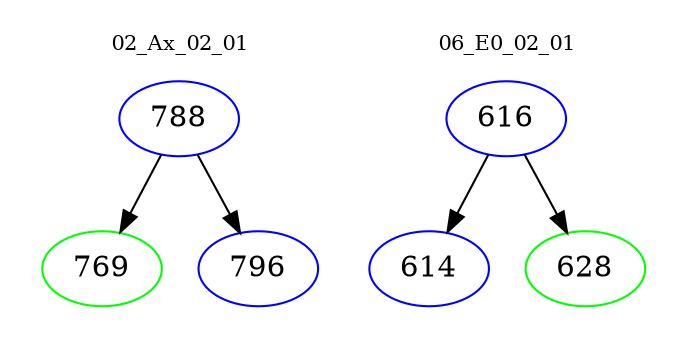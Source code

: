 digraph{
subgraph cluster_0 {
color = white
label = "02_Ax_02_01";
fontsize=10;
T0_788 [label="788", color="blue"]
T0_788 -> T0_769 [color="black"]
T0_769 [label="769", color="green"]
T0_788 -> T0_796 [color="black"]
T0_796 [label="796", color="blue"]
}
subgraph cluster_1 {
color = white
label = "06_E0_02_01";
fontsize=10;
T1_616 [label="616", color="blue"]
T1_616 -> T1_614 [color="black"]
T1_614 [label="614", color="blue"]
T1_616 -> T1_628 [color="black"]
T1_628 [label="628", color="green"]
}
}
